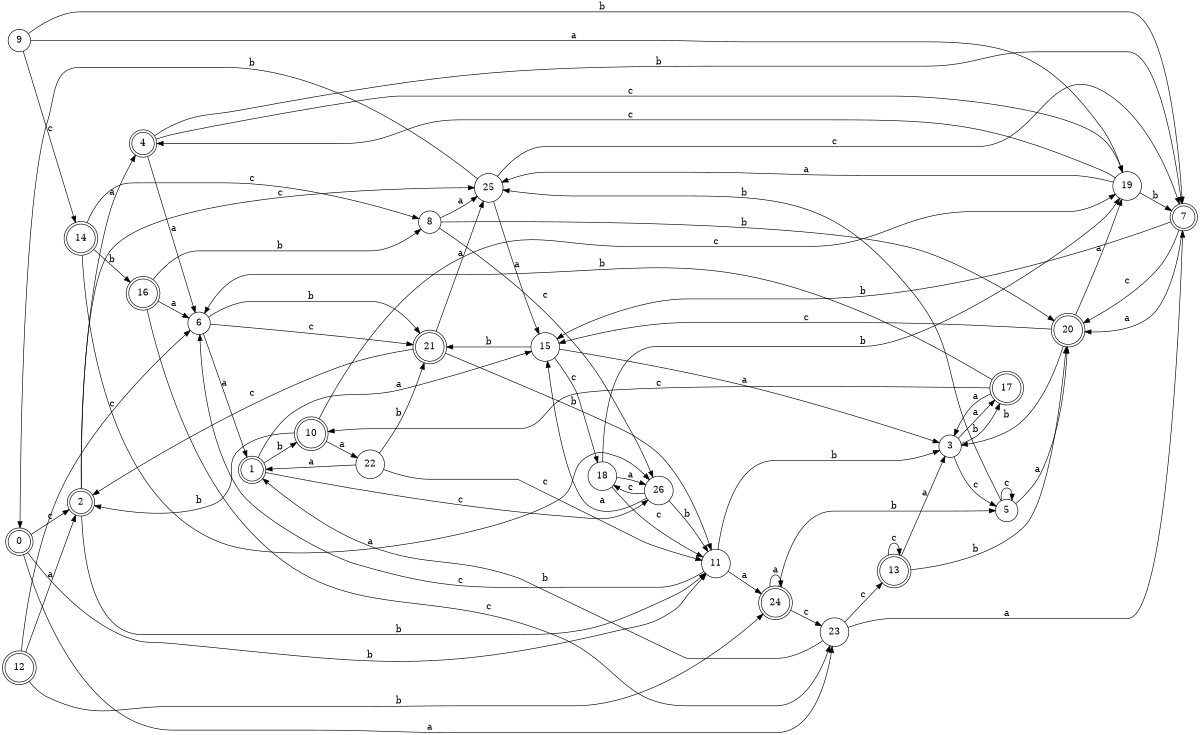 digraph n22_5 {
__start0 [label="" shape="none"];

rankdir=LR;
size="8,5";

s0 [style="rounded,filled", color="black", fillcolor="white" shape="doublecircle", label="0"];
s1 [style="rounded,filled", color="black", fillcolor="white" shape="doublecircle", label="1"];
s2 [style="rounded,filled", color="black", fillcolor="white" shape="doublecircle", label="2"];
s3 [style="filled", color="black", fillcolor="white" shape="circle", label="3"];
s4 [style="rounded,filled", color="black", fillcolor="white" shape="doublecircle", label="4"];
s5 [style="filled", color="black", fillcolor="white" shape="circle", label="5"];
s6 [style="filled", color="black", fillcolor="white" shape="circle", label="6"];
s7 [style="rounded,filled", color="black", fillcolor="white" shape="doublecircle", label="7"];
s8 [style="filled", color="black", fillcolor="white" shape="circle", label="8"];
s9 [style="filled", color="black", fillcolor="white" shape="circle", label="9"];
s10 [style="rounded,filled", color="black", fillcolor="white" shape="doublecircle", label="10"];
s11 [style="filled", color="black", fillcolor="white" shape="circle", label="11"];
s12 [style="rounded,filled", color="black", fillcolor="white" shape="doublecircle", label="12"];
s13 [style="rounded,filled", color="black", fillcolor="white" shape="doublecircle", label="13"];
s14 [style="rounded,filled", color="black", fillcolor="white" shape="doublecircle", label="14"];
s15 [style="filled", color="black", fillcolor="white" shape="circle", label="15"];
s16 [style="rounded,filled", color="black", fillcolor="white" shape="doublecircle", label="16"];
s17 [style="rounded,filled", color="black", fillcolor="white" shape="doublecircle", label="17"];
s18 [style="filled", color="black", fillcolor="white" shape="circle", label="18"];
s19 [style="filled", color="black", fillcolor="white" shape="circle", label="19"];
s20 [style="rounded,filled", color="black", fillcolor="white" shape="doublecircle", label="20"];
s21 [style="rounded,filled", color="black", fillcolor="white" shape="doublecircle", label="21"];
s22 [style="filled", color="black", fillcolor="white" shape="circle", label="22"];
s23 [style="filled", color="black", fillcolor="white" shape="circle", label="23"];
s24 [style="rounded,filled", color="black", fillcolor="white" shape="doublecircle", label="24"];
s25 [style="filled", color="black", fillcolor="white" shape="circle", label="25"];
s26 [style="filled", color="black", fillcolor="white" shape="circle", label="26"];
s0 -> s23 [label="a"];
s0 -> s11 [label="b"];
s0 -> s2 [label="c"];
s1 -> s15 [label="a"];
s1 -> s10 [label="b"];
s1 -> s26 [label="c"];
s2 -> s4 [label="a"];
s2 -> s11 [label="b"];
s2 -> s25 [label="c"];
s3 -> s17 [label="a"];
s3 -> s17 [label="b"];
s3 -> s5 [label="c"];
s4 -> s6 [label="a"];
s4 -> s7 [label="b"];
s4 -> s19 [label="c"];
s5 -> s20 [label="a"];
s5 -> s25 [label="b"];
s5 -> s5 [label="c"];
s6 -> s1 [label="a"];
s6 -> s21 [label="b"];
s6 -> s21 [label="c"];
s7 -> s20 [label="a"];
s7 -> s15 [label="b"];
s7 -> s20 [label="c"];
s8 -> s25 [label="a"];
s8 -> s20 [label="b"];
s8 -> s26 [label="c"];
s9 -> s19 [label="a"];
s9 -> s7 [label="b"];
s9 -> s14 [label="c"];
s10 -> s22 [label="a"];
s10 -> s2 [label="b"];
s10 -> s19 [label="c"];
s11 -> s24 [label="a"];
s11 -> s3 [label="b"];
s11 -> s6 [label="c"];
s12 -> s2 [label="a"];
s12 -> s24 [label="b"];
s12 -> s6 [label="c"];
s13 -> s3 [label="a"];
s13 -> s20 [label="b"];
s13 -> s13 [label="c"];
s14 -> s26 [label="a"];
s14 -> s16 [label="b"];
s14 -> s8 [label="c"];
s15 -> s3 [label="a"];
s15 -> s21 [label="b"];
s15 -> s18 [label="c"];
s16 -> s6 [label="a"];
s16 -> s8 [label="b"];
s16 -> s23 [label="c"];
s17 -> s3 [label="a"];
s17 -> s6 [label="b"];
s17 -> s10 [label="c"];
s18 -> s26 [label="a"];
s18 -> s19 [label="b"];
s18 -> s11 [label="c"];
s19 -> s25 [label="a"];
s19 -> s7 [label="b"];
s19 -> s4 [label="c"];
s20 -> s19 [label="a"];
s20 -> s3 [label="b"];
s20 -> s15 [label="c"];
s21 -> s25 [label="a"];
s21 -> s11 [label="b"];
s21 -> s2 [label="c"];
s22 -> s1 [label="a"];
s22 -> s21 [label="b"];
s22 -> s11 [label="c"];
s23 -> s7 [label="a"];
s23 -> s1 [label="b"];
s23 -> s13 [label="c"];
s24 -> s24 [label="a"];
s24 -> s5 [label="b"];
s24 -> s23 [label="c"];
s25 -> s15 [label="a"];
s25 -> s0 [label="b"];
s25 -> s7 [label="c"];
s26 -> s15 [label="a"];
s26 -> s11 [label="b"];
s26 -> s18 [label="c"];

}